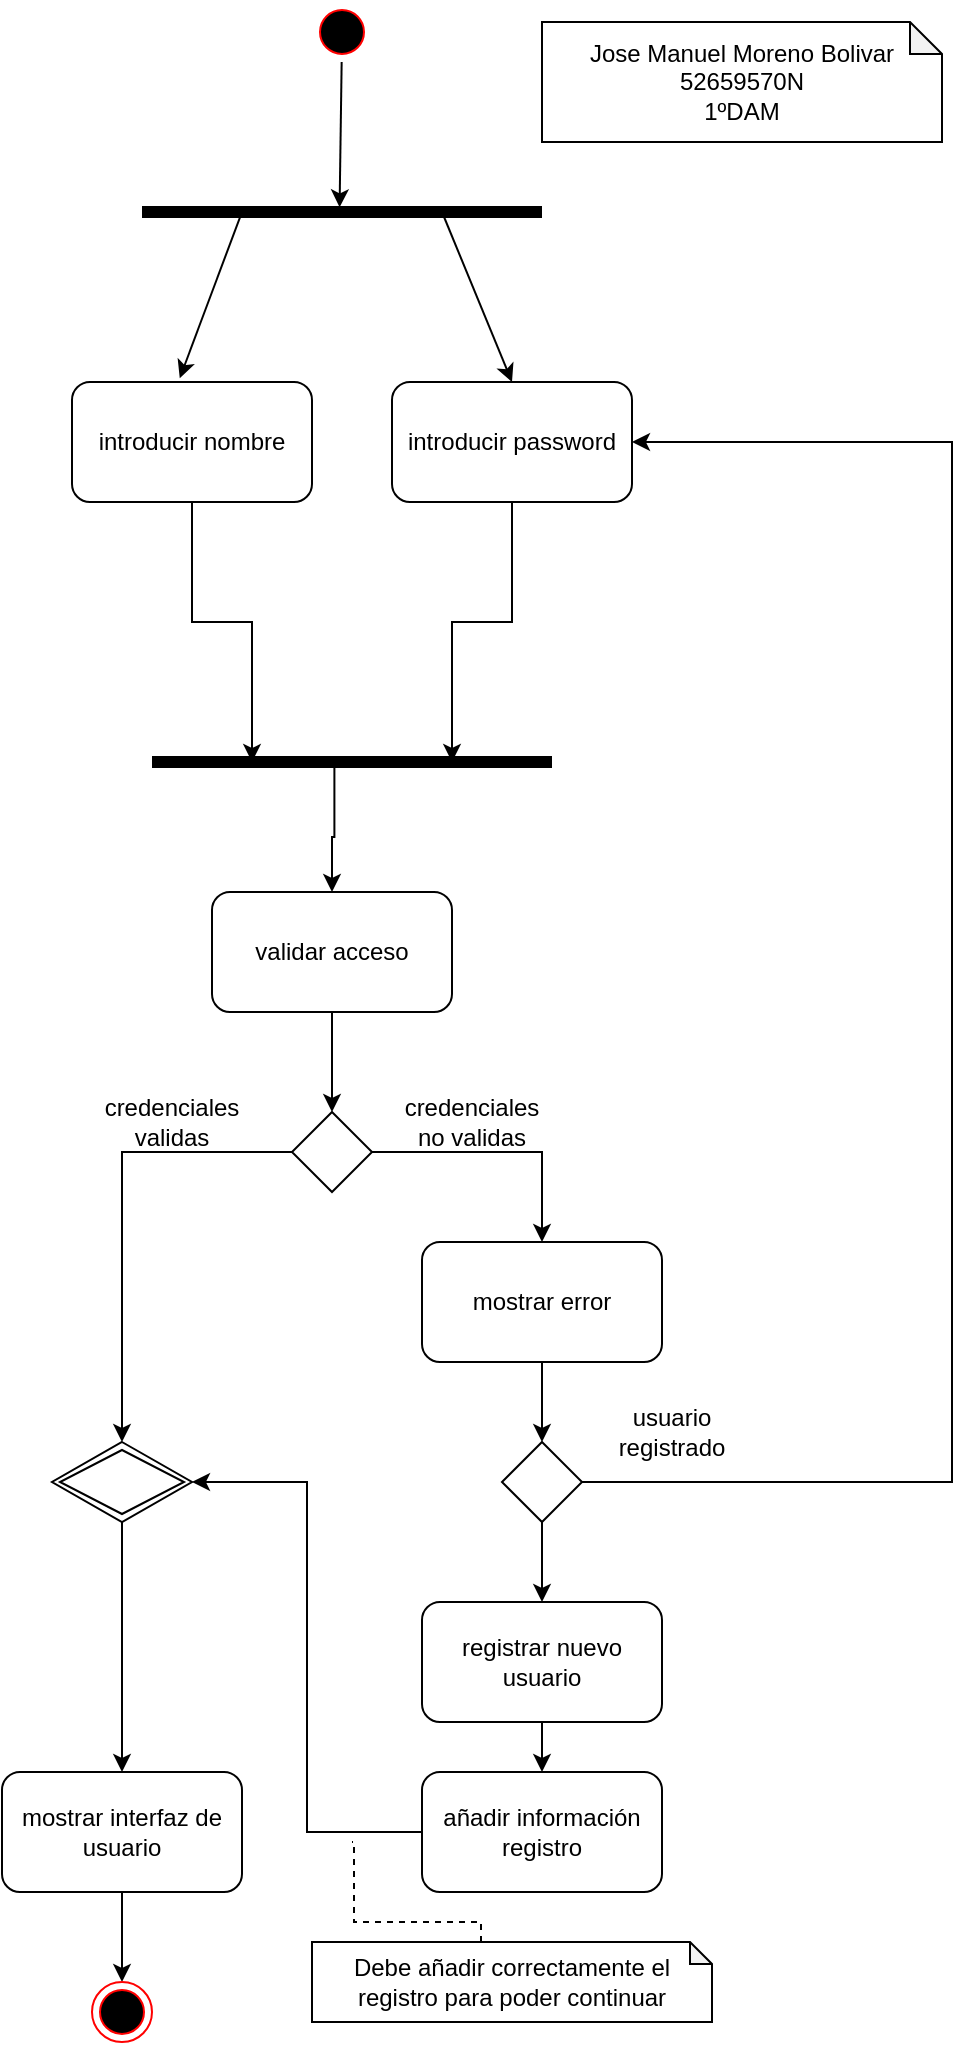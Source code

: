 <mxfile version="21.3.2" type="github">
  <diagram name="Página-1" id="vLthps6RDMTW4DgiF87z">
    <mxGraphModel dx="1799" dy="886" grid="1" gridSize="10" guides="1" tooltips="1" connect="1" arrows="1" fold="1" page="1" pageScale="1" pageWidth="827" pageHeight="1169" math="0" shadow="0">
      <root>
        <mxCell id="0" />
        <mxCell id="1" parent="0" />
        <mxCell id="AWZqFUvOOGRcscKmjGKJ-8" value="" style="shape=line;html=1;strokeWidth=6;strokeColor=#ff0000;" vertex="1" parent="1">
          <mxGeometry x="290" y="260" height="10" as="geometry" />
        </mxCell>
        <mxCell id="AWZqFUvOOGRcscKmjGKJ-10" value="" style="ellipse;html=1;shape=startState;fillColor=#000000;strokeColor=#ff0000;" vertex="1" parent="1">
          <mxGeometry x="350" y="120" width="30" height="30" as="geometry" />
        </mxCell>
        <mxCell id="AWZqFUvOOGRcscKmjGKJ-25" value="" style="shape=line;html=1;strokeWidth=6;strokeColor=#000000;" vertex="1" parent="1">
          <mxGeometry x="265" y="220" width="200" height="10" as="geometry" />
        </mxCell>
        <mxCell id="AWZqFUvOOGRcscKmjGKJ-27" value="" style="endArrow=classic;html=1;rounded=0;entryX=0.494;entryY=0.264;entryDx=0;entryDy=0;entryPerimeter=0;" edge="1" parent="1" source="AWZqFUvOOGRcscKmjGKJ-10" target="AWZqFUvOOGRcscKmjGKJ-25">
          <mxGeometry width="50" height="50" relative="1" as="geometry">
            <mxPoint x="360" y="300" as="sourcePoint" />
            <mxPoint x="410" y="250" as="targetPoint" />
          </mxGeometry>
        </mxCell>
        <mxCell id="AWZqFUvOOGRcscKmjGKJ-28" value="introducir nombre" style="rounded=1;whiteSpace=wrap;html=1;" vertex="1" parent="1">
          <mxGeometry x="230" y="310" width="120" height="60" as="geometry" />
        </mxCell>
        <mxCell id="AWZqFUvOOGRcscKmjGKJ-42" style="edgeStyle=orthogonalEdgeStyle;rounded=0;orthogonalLoop=1;jettySize=auto;html=1;exitX=0.5;exitY=1;exitDx=0;exitDy=0;entryX=0.75;entryY=0.5;entryDx=0;entryDy=0;entryPerimeter=0;" edge="1" parent="1" source="AWZqFUvOOGRcscKmjGKJ-29" target="AWZqFUvOOGRcscKmjGKJ-50">
          <mxGeometry relative="1" as="geometry">
            <mxPoint x="450" y="490" as="targetPoint" />
          </mxGeometry>
        </mxCell>
        <mxCell id="AWZqFUvOOGRcscKmjGKJ-29" value="introducir password" style="rounded=1;whiteSpace=wrap;html=1;" vertex="1" parent="1">
          <mxGeometry x="390" y="310" width="120" height="60" as="geometry" />
        </mxCell>
        <mxCell id="AWZqFUvOOGRcscKmjGKJ-30" value="" style="endArrow=classic;html=1;rounded=0;exitX=0.75;exitY=0.5;exitDx=0;exitDy=0;exitPerimeter=0;entryX=0.5;entryY=0;entryDx=0;entryDy=0;" edge="1" parent="1" source="AWZqFUvOOGRcscKmjGKJ-25" target="AWZqFUvOOGRcscKmjGKJ-29">
          <mxGeometry width="50" height="50" relative="1" as="geometry">
            <mxPoint x="360" y="390" as="sourcePoint" />
            <mxPoint x="410" y="340" as="targetPoint" />
          </mxGeometry>
        </mxCell>
        <mxCell id="AWZqFUvOOGRcscKmjGKJ-31" value="" style="endArrow=classic;html=1;rounded=0;exitX=0.25;exitY=0.5;exitDx=0;exitDy=0;exitPerimeter=0;entryX=0.449;entryY=-0.032;entryDx=0;entryDy=0;entryPerimeter=0;" edge="1" parent="1" source="AWZqFUvOOGRcscKmjGKJ-25" target="AWZqFUvOOGRcscKmjGKJ-28">
          <mxGeometry width="50" height="50" relative="1" as="geometry">
            <mxPoint x="360" y="390" as="sourcePoint" />
            <mxPoint x="410" y="340" as="targetPoint" />
          </mxGeometry>
        </mxCell>
        <mxCell id="AWZqFUvOOGRcscKmjGKJ-38" style="edgeStyle=orthogonalEdgeStyle;rounded=0;orthogonalLoop=1;jettySize=auto;html=1;exitX=0.5;exitY=1;exitDx=0;exitDy=0;entryX=0.25;entryY=0.5;entryDx=0;entryDy=0;entryPerimeter=0;" edge="1" parent="1" source="AWZqFUvOOGRcscKmjGKJ-28" target="AWZqFUvOOGRcscKmjGKJ-50">
          <mxGeometry relative="1" as="geometry">
            <mxPoint x="310" y="450" as="sourcePoint" />
            <mxPoint x="390" y="490" as="targetPoint" />
          </mxGeometry>
        </mxCell>
        <mxCell id="AWZqFUvOOGRcscKmjGKJ-48" style="edgeStyle=orthogonalEdgeStyle;rounded=0;orthogonalLoop=1;jettySize=auto;html=1;exitX=0.5;exitY=1;exitDx=0;exitDy=0;entryX=0.5;entryY=0;entryDx=0;entryDy=0;" edge="1" parent="1" source="AWZqFUvOOGRcscKmjGKJ-34" target="AWZqFUvOOGRcscKmjGKJ-47">
          <mxGeometry relative="1" as="geometry" />
        </mxCell>
        <mxCell id="AWZqFUvOOGRcscKmjGKJ-34" value="registrar nuevo usuario" style="rounded=1;whiteSpace=wrap;html=1;" vertex="1" parent="1">
          <mxGeometry x="405" y="920" width="120" height="60" as="geometry" />
        </mxCell>
        <mxCell id="AWZqFUvOOGRcscKmjGKJ-80" style="edgeStyle=orthogonalEdgeStyle;rounded=0;orthogonalLoop=1;jettySize=auto;html=1;exitX=0;exitY=0.5;exitDx=0;exitDy=0;entryX=1;entryY=0.5;entryDx=0;entryDy=0;" edge="1" parent="1" source="AWZqFUvOOGRcscKmjGKJ-47" target="AWZqFUvOOGRcscKmjGKJ-60">
          <mxGeometry relative="1" as="geometry" />
        </mxCell>
        <mxCell id="AWZqFUvOOGRcscKmjGKJ-47" value="añadir información registro" style="rounded=1;whiteSpace=wrap;html=1;" vertex="1" parent="1">
          <mxGeometry x="405" y="1005" width="120" height="60" as="geometry" />
        </mxCell>
        <mxCell id="AWZqFUvOOGRcscKmjGKJ-54" style="edgeStyle=orthogonalEdgeStyle;rounded=0;orthogonalLoop=1;jettySize=auto;html=1;exitX=0.456;exitY=0.632;exitDx=0;exitDy=0;exitPerimeter=0;" edge="1" parent="1" source="AWZqFUvOOGRcscKmjGKJ-50" target="AWZqFUvOOGRcscKmjGKJ-53">
          <mxGeometry relative="1" as="geometry" />
        </mxCell>
        <mxCell id="AWZqFUvOOGRcscKmjGKJ-50" value="" style="shape=line;html=1;strokeWidth=6;strokeColor=#000000;" vertex="1" parent="1">
          <mxGeometry x="270" y="490" width="200" height="20" as="geometry" />
        </mxCell>
        <mxCell id="AWZqFUvOOGRcscKmjGKJ-56" style="edgeStyle=orthogonalEdgeStyle;rounded=0;orthogonalLoop=1;jettySize=auto;html=1;exitX=0.5;exitY=1;exitDx=0;exitDy=0;" edge="1" parent="1" source="AWZqFUvOOGRcscKmjGKJ-53" target="AWZqFUvOOGRcscKmjGKJ-55">
          <mxGeometry relative="1" as="geometry">
            <mxPoint x="300" y="650" as="sourcePoint" />
          </mxGeometry>
        </mxCell>
        <mxCell id="AWZqFUvOOGRcscKmjGKJ-53" value="validar acceso" style="rounded=1;whiteSpace=wrap;html=1;" vertex="1" parent="1">
          <mxGeometry x="300" y="565" width="120" height="60" as="geometry" />
        </mxCell>
        <mxCell id="AWZqFUvOOGRcscKmjGKJ-59" style="edgeStyle=orthogonalEdgeStyle;rounded=0;orthogonalLoop=1;jettySize=auto;html=1;exitX=0;exitY=0.5;exitDx=0;exitDy=0;" edge="1" parent="1" source="AWZqFUvOOGRcscKmjGKJ-55" target="AWZqFUvOOGRcscKmjGKJ-60">
          <mxGeometry relative="1" as="geometry">
            <mxPoint x="250" y="750" as="targetPoint" />
          </mxGeometry>
        </mxCell>
        <mxCell id="AWZqFUvOOGRcscKmjGKJ-65" style="edgeStyle=orthogonalEdgeStyle;rounded=0;orthogonalLoop=1;jettySize=auto;html=1;exitX=1;exitY=0.5;exitDx=0;exitDy=0;" edge="1" parent="1" source="AWZqFUvOOGRcscKmjGKJ-55" target="AWZqFUvOOGRcscKmjGKJ-64">
          <mxGeometry relative="1" as="geometry" />
        </mxCell>
        <mxCell id="AWZqFUvOOGRcscKmjGKJ-55" value="" style="rhombus;whiteSpace=wrap;html=1;" vertex="1" parent="1">
          <mxGeometry x="340" y="675" width="40" height="40" as="geometry" />
        </mxCell>
        <mxCell id="AWZqFUvOOGRcscKmjGKJ-85" style="edgeStyle=orthogonalEdgeStyle;rounded=0;orthogonalLoop=1;jettySize=auto;html=1;exitX=0.5;exitY=1;exitDx=0;exitDy=0;" edge="1" parent="1" source="AWZqFUvOOGRcscKmjGKJ-57" target="AWZqFUvOOGRcscKmjGKJ-84">
          <mxGeometry relative="1" as="geometry" />
        </mxCell>
        <mxCell id="AWZqFUvOOGRcscKmjGKJ-57" value="mostrar interfaz de usuario" style="rounded=1;whiteSpace=wrap;html=1;" vertex="1" parent="1">
          <mxGeometry x="195" y="1005" width="120" height="60" as="geometry" />
        </mxCell>
        <mxCell id="AWZqFUvOOGRcscKmjGKJ-81" style="edgeStyle=orthogonalEdgeStyle;rounded=0;orthogonalLoop=1;jettySize=auto;html=1;exitX=0.5;exitY=1;exitDx=0;exitDy=0;" edge="1" parent="1" source="AWZqFUvOOGRcscKmjGKJ-60" target="AWZqFUvOOGRcscKmjGKJ-57">
          <mxGeometry relative="1" as="geometry" />
        </mxCell>
        <mxCell id="AWZqFUvOOGRcscKmjGKJ-60" value="" style="shape=rhombus;double=1;perimeter=rhombusPerimeter;whiteSpace=wrap;html=1;align=center;" vertex="1" parent="1">
          <mxGeometry x="220" y="840" width="70" height="40" as="geometry" />
        </mxCell>
        <mxCell id="AWZqFUvOOGRcscKmjGKJ-62" value="credenciales validas" style="text;html=1;strokeColor=none;fillColor=none;align=center;verticalAlign=middle;whiteSpace=wrap;rounded=0;" vertex="1" parent="1">
          <mxGeometry x="250" y="665" width="60" height="30" as="geometry" />
        </mxCell>
        <mxCell id="AWZqFUvOOGRcscKmjGKJ-66" style="edgeStyle=orthogonalEdgeStyle;rounded=0;orthogonalLoop=1;jettySize=auto;html=1;exitX=1;exitY=0.5;exitDx=0;exitDy=0;entryX=1;entryY=0.5;entryDx=0;entryDy=0;" edge="1" parent="1" source="AWZqFUvOOGRcscKmjGKJ-69" target="AWZqFUvOOGRcscKmjGKJ-29">
          <mxGeometry relative="1" as="geometry">
            <Array as="points">
              <mxPoint x="670" y="860" />
              <mxPoint x="670" y="340" />
            </Array>
          </mxGeometry>
        </mxCell>
        <mxCell id="AWZqFUvOOGRcscKmjGKJ-76" style="edgeStyle=orthogonalEdgeStyle;rounded=0;orthogonalLoop=1;jettySize=auto;html=1;exitX=0.5;exitY=1;exitDx=0;exitDy=0;entryX=0.5;entryY=0;entryDx=0;entryDy=0;" edge="1" parent="1" source="AWZqFUvOOGRcscKmjGKJ-64" target="AWZqFUvOOGRcscKmjGKJ-69">
          <mxGeometry relative="1" as="geometry" />
        </mxCell>
        <mxCell id="AWZqFUvOOGRcscKmjGKJ-64" value="mostrar error" style="rounded=1;whiteSpace=wrap;html=1;" vertex="1" parent="1">
          <mxGeometry x="405" y="740" width="120" height="60" as="geometry" />
        </mxCell>
        <mxCell id="AWZqFUvOOGRcscKmjGKJ-68" value="credenciales no validas" style="text;html=1;strokeColor=none;fillColor=none;align=center;verticalAlign=middle;whiteSpace=wrap;rounded=0;" vertex="1" parent="1">
          <mxGeometry x="400" y="665" width="60" height="30" as="geometry" />
        </mxCell>
        <mxCell id="AWZqFUvOOGRcscKmjGKJ-79" style="edgeStyle=orthogonalEdgeStyle;rounded=0;orthogonalLoop=1;jettySize=auto;html=1;exitX=0.5;exitY=1;exitDx=0;exitDy=0;" edge="1" parent="1" source="AWZqFUvOOGRcscKmjGKJ-69" target="AWZqFUvOOGRcscKmjGKJ-34">
          <mxGeometry relative="1" as="geometry" />
        </mxCell>
        <mxCell id="AWZqFUvOOGRcscKmjGKJ-69" value="" style="rhombus;whiteSpace=wrap;html=1;" vertex="1" parent="1">
          <mxGeometry x="445" y="840" width="40" height="40" as="geometry" />
        </mxCell>
        <mxCell id="AWZqFUvOOGRcscKmjGKJ-74" value="usuario registrado" style="text;html=1;strokeColor=none;fillColor=none;align=center;verticalAlign=middle;whiteSpace=wrap;rounded=0;" vertex="1" parent="1">
          <mxGeometry x="500" y="820" width="60" height="30" as="geometry" />
        </mxCell>
        <mxCell id="AWZqFUvOOGRcscKmjGKJ-84" value="" style="ellipse;html=1;shape=endState;fillColor=#000000;strokeColor=#ff0000;" vertex="1" parent="1">
          <mxGeometry x="240" y="1110" width="30" height="30" as="geometry" />
        </mxCell>
        <mxCell id="AWZqFUvOOGRcscKmjGKJ-88" style="edgeStyle=orthogonalEdgeStyle;rounded=0;orthogonalLoop=1;jettySize=auto;html=1;exitX=0;exitY=0;exitDx=84.5;exitDy=0;exitPerimeter=0;dashed=1;endArrow=none;endFill=0;" edge="1" parent="1" source="AWZqFUvOOGRcscKmjGKJ-86">
          <mxGeometry relative="1" as="geometry">
            <mxPoint x="370" y="1040" as="targetPoint" />
            <Array as="points">
              <mxPoint x="435" y="1080" />
              <mxPoint x="371" y="1080" />
            </Array>
          </mxGeometry>
        </mxCell>
        <mxCell id="AWZqFUvOOGRcscKmjGKJ-86" value="Debe añadir correctamente el registro para poder continuar" style="shape=note;whiteSpace=wrap;html=1;backgroundOutline=1;darkOpacity=0.05;size=11;" vertex="1" parent="1">
          <mxGeometry x="350" y="1090" width="200" height="40" as="geometry" />
        </mxCell>
        <mxCell id="AWZqFUvOOGRcscKmjGKJ-89" value="Jose Manuel Moreno Bolivar&lt;br&gt;52659570N&lt;br&gt;1ºDAM" style="shape=note;whiteSpace=wrap;html=1;backgroundOutline=1;darkOpacity=0.05;size=16;" vertex="1" parent="1">
          <mxGeometry x="465" y="130" width="200" height="60" as="geometry" />
        </mxCell>
      </root>
    </mxGraphModel>
  </diagram>
</mxfile>
